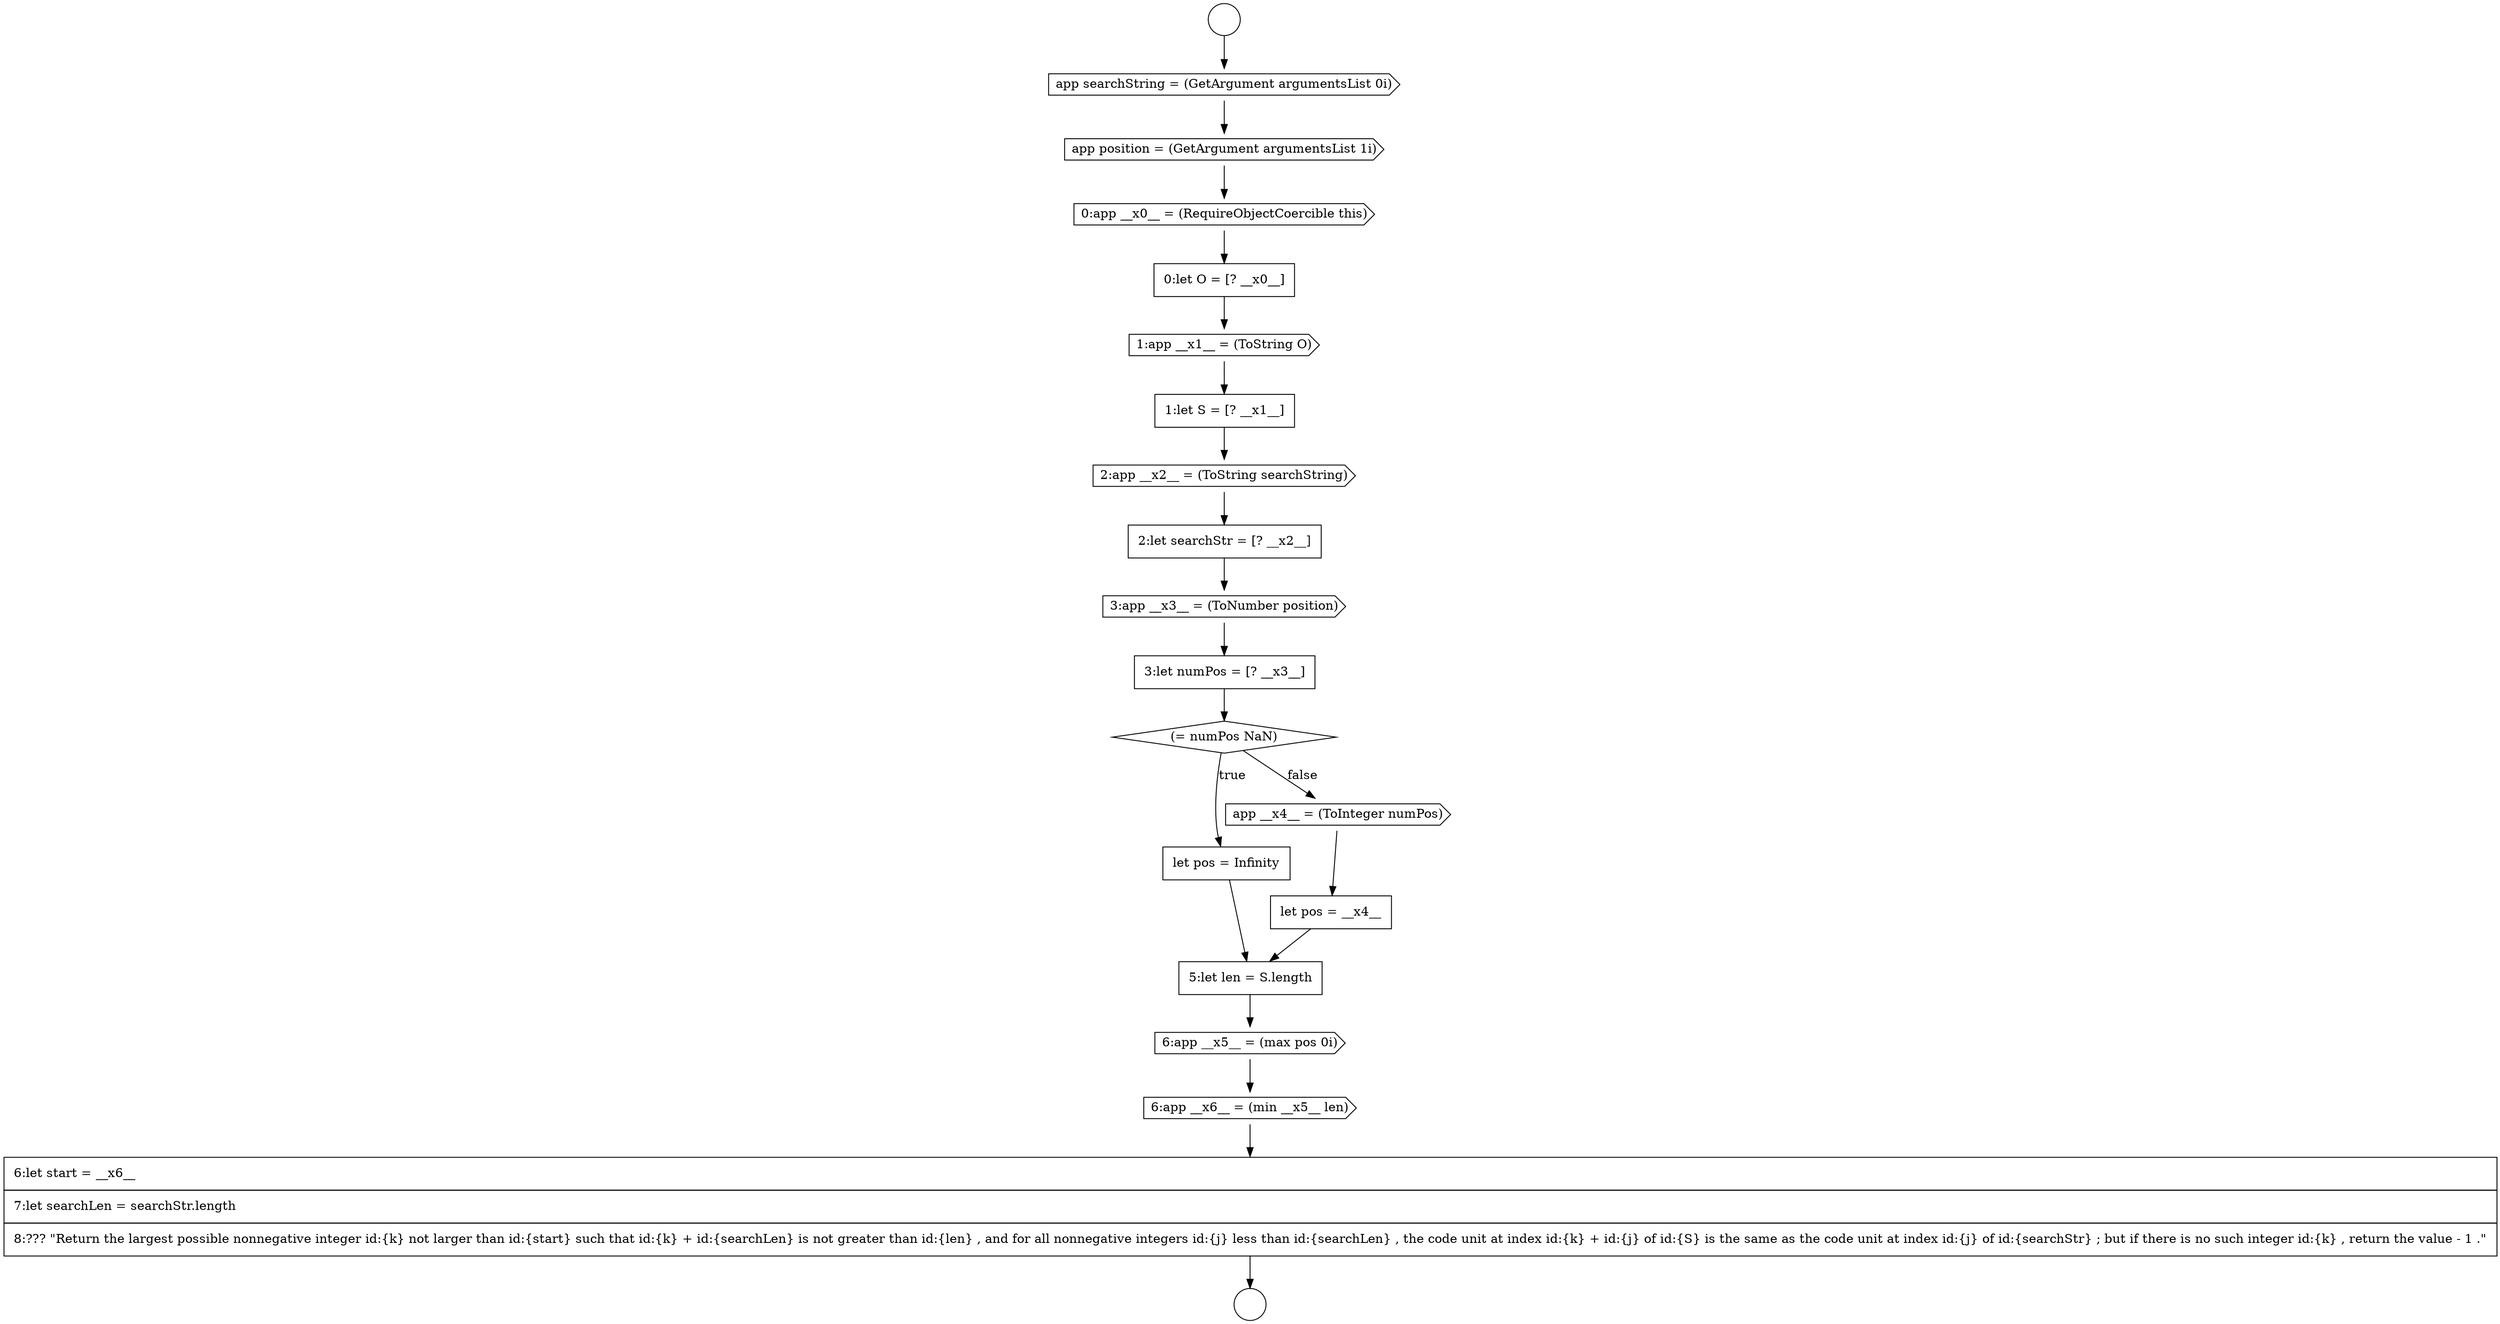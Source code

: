 digraph {
  node12334 [shape=cds, label=<<font color="black">6:app __x5__ = (max pos 0i)</font>> color="black" fillcolor="white" style=filled]
  node12324 [shape=none, margin=0, label=<<font color="black">
    <table border="0" cellborder="1" cellspacing="0" cellpadding="10">
      <tr><td align="left">1:let S = [? __x1__]</td></tr>
    </table>
  </font>> color="black" fillcolor="white" style=filled]
  node12319 [shape=cds, label=<<font color="black">app searchString = (GetArgument argumentsList 0i)</font>> color="black" fillcolor="white" style=filled]
  node12330 [shape=none, margin=0, label=<<font color="black">
    <table border="0" cellborder="1" cellspacing="0" cellpadding="10">
      <tr><td align="left">let pos = Infinity</td></tr>
    </table>
  </font>> color="black" fillcolor="white" style=filled]
  node12333 [shape=none, margin=0, label=<<font color="black">
    <table border="0" cellborder="1" cellspacing="0" cellpadding="10">
      <tr><td align="left">5:let len = S.length</td></tr>
    </table>
  </font>> color="black" fillcolor="white" style=filled]
  node12321 [shape=cds, label=<<font color="black">0:app __x0__ = (RequireObjectCoercible this)</font>> color="black" fillcolor="white" style=filled]
  node12325 [shape=cds, label=<<font color="black">2:app __x2__ = (ToString searchString)</font>> color="black" fillcolor="white" style=filled]
  node12327 [shape=cds, label=<<font color="black">3:app __x3__ = (ToNumber position)</font>> color="black" fillcolor="white" style=filled]
  node12336 [shape=none, margin=0, label=<<font color="black">
    <table border="0" cellborder="1" cellspacing="0" cellpadding="10">
      <tr><td align="left">6:let start = __x6__</td></tr>
      <tr><td align="left">7:let searchLen = searchStr.length</td></tr>
      <tr><td align="left">8:??? &quot;Return the largest possible nonnegative integer id:{k} not larger than id:{start} such that id:{k} + id:{searchLen} is not greater than id:{len} , and for all nonnegative integers id:{j} less than id:{searchLen} , the code unit at index id:{k} + id:{j} of id:{S} is the same as the code unit at index id:{j} of id:{searchStr} ; but if there is no such integer id:{k} , return the value - 1 .&quot;</td></tr>
    </table>
  </font>> color="black" fillcolor="white" style=filled]
  node12326 [shape=none, margin=0, label=<<font color="black">
    <table border="0" cellborder="1" cellspacing="0" cellpadding="10">
      <tr><td align="left">2:let searchStr = [? __x2__]</td></tr>
    </table>
  </font>> color="black" fillcolor="white" style=filled]
  node12332 [shape=none, margin=0, label=<<font color="black">
    <table border="0" cellborder="1" cellspacing="0" cellpadding="10">
      <tr><td align="left">let pos = __x4__</td></tr>
    </table>
  </font>> color="black" fillcolor="white" style=filled]
  node12328 [shape=none, margin=0, label=<<font color="black">
    <table border="0" cellborder="1" cellspacing="0" cellpadding="10">
      <tr><td align="left">3:let numPos = [? __x3__]</td></tr>
    </table>
  </font>> color="black" fillcolor="white" style=filled]
  node12323 [shape=cds, label=<<font color="black">1:app __x1__ = (ToString O)</font>> color="black" fillcolor="white" style=filled]
  node12331 [shape=cds, label=<<font color="black">app __x4__ = (ToInteger numPos)</font>> color="black" fillcolor="white" style=filled]
  node12329 [shape=diamond, label=<<font color="black">(= numPos NaN)</font>> color="black" fillcolor="white" style=filled]
  node12318 [shape=circle label=" " color="black" fillcolor="white" style=filled]
  node12317 [shape=circle label=" " color="black" fillcolor="white" style=filled]
  node12322 [shape=none, margin=0, label=<<font color="black">
    <table border="0" cellborder="1" cellspacing="0" cellpadding="10">
      <tr><td align="left">0:let O = [? __x0__]</td></tr>
    </table>
  </font>> color="black" fillcolor="white" style=filled]
  node12335 [shape=cds, label=<<font color="black">6:app __x6__ = (min __x5__ len)</font>> color="black" fillcolor="white" style=filled]
  node12320 [shape=cds, label=<<font color="black">app position = (GetArgument argumentsList 1i)</font>> color="black" fillcolor="white" style=filled]
  node12321 -> node12322 [ color="black"]
  node12333 -> node12334 [ color="black"]
  node12319 -> node12320 [ color="black"]
  node12324 -> node12325 [ color="black"]
  node12322 -> node12323 [ color="black"]
  node12336 -> node12318 [ color="black"]
  node12335 -> node12336 [ color="black"]
  node12323 -> node12324 [ color="black"]
  node12317 -> node12319 [ color="black"]
  node12326 -> node12327 [ color="black"]
  node12332 -> node12333 [ color="black"]
  node12330 -> node12333 [ color="black"]
  node12325 -> node12326 [ color="black"]
  node12327 -> node12328 [ color="black"]
  node12329 -> node12330 [label=<<font color="black">true</font>> color="black"]
  node12329 -> node12331 [label=<<font color="black">false</font>> color="black"]
  node12331 -> node12332 [ color="black"]
  node12328 -> node12329 [ color="black"]
  node12320 -> node12321 [ color="black"]
  node12334 -> node12335 [ color="black"]
}

